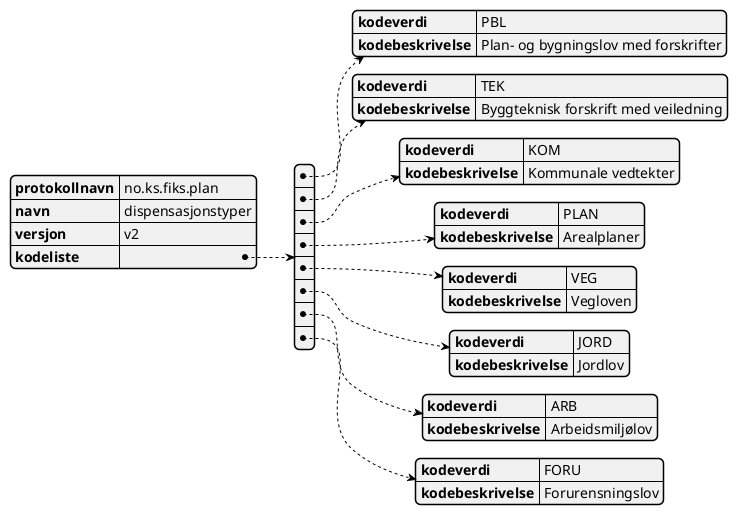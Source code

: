 @startjson
{
  "protokollnavn": "no.ks.fiks.plan",
  "navn": "dispensasjonstyper",
  "versjon": "v2",
  "kodeliste": [
    {
      "kodeverdi" : "PBL",
      "kodebeskrivelse" : "Plan- og bygningslov med forskrifter"
    },
    {
      "kodeverdi" : "TEK",
      "kodebeskrivelse" : "Byggteknisk forskrift med veiledning"
    },
    {
      "kodeverdi" : "KOM",
      "kodebeskrivelse" : "Kommunale vedtekter"
    },
    {
      "kodeverdi" : "PLAN",
      "kodebeskrivelse" : "Arealplaner"
    },
    {
      "kodeverdi" : "VEG",
      "kodebeskrivelse" : "Vegloven"
    },
    {
      "kodeverdi" : "JORD",
      "kodebeskrivelse" : "Jordlov"
    },
    {
      "kodeverdi" : "ARB",
      "kodebeskrivelse" : "Arbeidsmiljølov"
    },
    {
      "kodeverdi" : "FORU",
      "kodebeskrivelse" : "Forurensningslov"
    }
  ]
}
@endjson